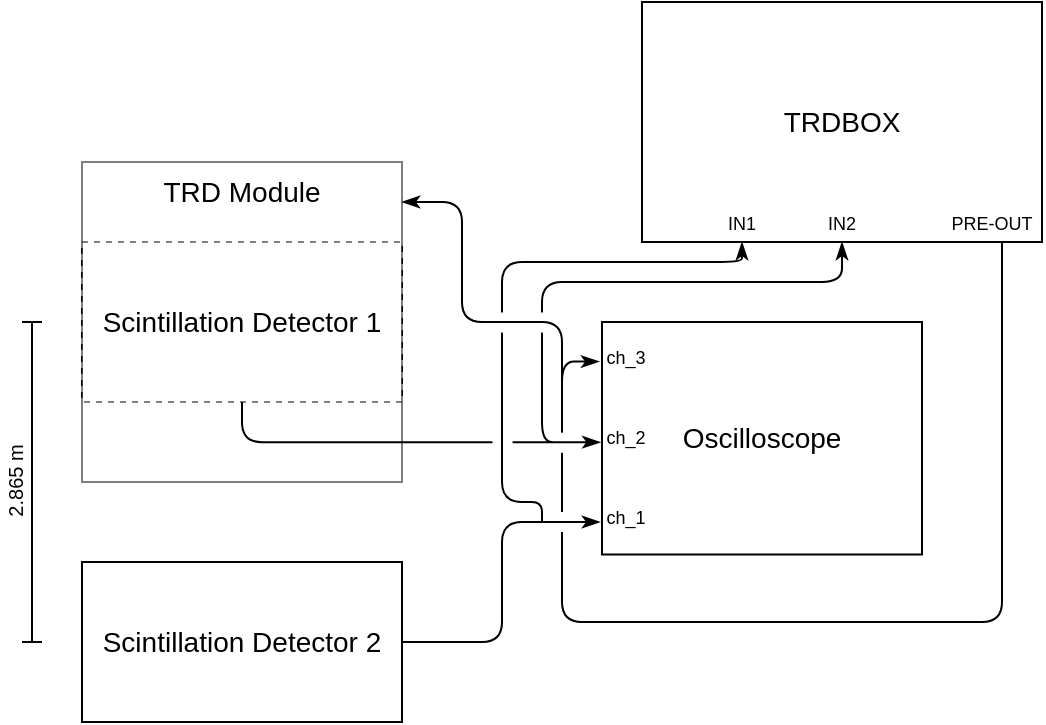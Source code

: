 <mxfile version="15.4.0" type="device"><diagram id="OW72HA3mGzNmAhOwVQxD" name="Page-1"><mxGraphModel dx="434" dy="326" grid="1" gridSize="10" guides="1" tooltips="1" connect="1" arrows="1" fold="1" page="1" pageScale="1" pageWidth="827" pageHeight="1169" math="0" shadow="0"><root><mxCell id="0"/><mxCell id="1" parent="0"/><mxCell id="4iyiJ_D4sLEa0eo1PYF6-5" value="&lt;font style=&quot;font-size: 14px&quot;&gt;Scintillation Detector 2&lt;/font&gt;" style="rounded=0;whiteSpace=wrap;html=1;shadow=0;sketch=0;" parent="1" vertex="1"><mxGeometry x="80" y="320" width="160" height="80" as="geometry"/></mxCell><mxCell id="4iyiJ_D4sLEa0eo1PYF6-7" value="" style="rounded=0;whiteSpace=wrap;html=1;shadow=0;sketch=0;dashed=1;" parent="1" vertex="1"><mxGeometry x="80" y="160" width="160" height="80" as="geometry"/></mxCell><mxCell id="4iyiJ_D4sLEa0eo1PYF6-9" value="" style="whiteSpace=wrap;html=1;aspect=fixed;rounded=0;shadow=0;sketch=0;fillColor=default;opacity=50;" parent="1" vertex="1"><mxGeometry x="80" y="120" width="160" height="160" as="geometry"/></mxCell><mxCell id="4iyiJ_D4sLEa0eo1PYF6-11" value="" style="shape=crossbar;whiteSpace=wrap;html=1;rounded=1;direction=south;shadow=0;sketch=0;strokeWidth=1;" parent="1" vertex="1"><mxGeometry x="50" y="200" width="10" height="160" as="geometry"/></mxCell><mxCell id="4iyiJ_D4sLEa0eo1PYF6-12" value="&lt;font style=&quot;font-size: 10px&quot;&gt;2.865&amp;nbsp;m&lt;/font&gt;" style="text;html=1;strokeColor=none;fillColor=none;align=center;verticalAlign=middle;whiteSpace=wrap;rounded=0;shadow=0;sketch=0;rotation=-90;" parent="1" vertex="1"><mxGeometry x="32.5" y="276.25" width="27.5" height="7.5" as="geometry"/></mxCell><mxCell id="4iyiJ_D4sLEa0eo1PYF6-20" value="&lt;font style=&quot;font-size: 14px&quot;&gt;Oscilloscope&lt;/font&gt;" style="rounded=0;whiteSpace=wrap;html=1;shadow=0;sketch=0;strokeWidth=1;" parent="1" vertex="1"><mxGeometry x="340" y="200" width="160" height="116.25" as="geometry"/></mxCell><mxCell id="4iyiJ_D4sLEa0eo1PYF6-31" style="edgeStyle=orthogonalEdgeStyle;rounded=1;orthogonalLoop=1;jettySize=auto;html=1;endArrow=classicThin;endFill=1;exitX=0.9;exitY=0.999;exitDx=0;exitDy=0;exitPerimeter=0;entryX=-0.009;entryY=0.17;entryDx=0;entryDy=0;entryPerimeter=0;" parent="1" source="4iyiJ_D4sLEa0eo1PYF6-25" target="4iyiJ_D4sLEa0eo1PYF6-20" edge="1"><mxGeometry relative="1" as="geometry"><mxPoint x="540" y="160" as="sourcePoint"/><mxPoint x="260" y="280" as="targetPoint"/><Array as="points"><mxPoint x="540" y="350"/><mxPoint x="320" y="350"/><mxPoint x="320" y="220"/></Array></mxGeometry></mxCell><mxCell id="4iyiJ_D4sLEa0eo1PYF6-40" style="edgeStyle=orthogonalEdgeStyle;rounded=1;orthogonalLoop=1;jettySize=auto;html=1;exitX=0.5;exitY=1;exitDx=0;exitDy=0;startArrow=classicThin;startFill=1;endArrow=none;endFill=0;" parent="1" source="4iyiJ_D4sLEa0eo1PYF6-25" edge="1"><mxGeometry relative="1" as="geometry"><mxPoint x="320" y="260" as="targetPoint"/><Array as="points"><mxPoint x="460" y="180"/><mxPoint x="310" y="180"/><mxPoint x="310" y="260"/></Array></mxGeometry></mxCell><mxCell id="4iyiJ_D4sLEa0eo1PYF6-25" value="&lt;font style=&quot;font-size: 14px&quot;&gt;TRDBOX&lt;/font&gt;" style="rounded=0;whiteSpace=wrap;html=1;shadow=0;sketch=0;strokeWidth=1;" parent="1" vertex="1"><mxGeometry x="360" y="40" width="200" height="120" as="geometry"/></mxCell><mxCell id="4iyiJ_D4sLEa0eo1PYF6-32" value="&lt;font style=&quot;font-size: 9px&quot;&gt;ch_1&lt;/font&gt;" style="text;html=1;strokeColor=none;fillColor=none;align=center;verticalAlign=middle;whiteSpace=wrap;rounded=0;shadow=0;sketch=0;" parent="1" vertex="1"><mxGeometry x="332" y="286.75" width="40" height="20" as="geometry"/></mxCell><mxCell id="4iyiJ_D4sLEa0eo1PYF6-35" value="&lt;font style=&quot;font-size: 9px&quot;&gt;ch_2&lt;/font&gt;" style="text;html=1;strokeColor=none;fillColor=none;align=center;verticalAlign=middle;whiteSpace=wrap;rounded=0;shadow=0;sketch=0;" parent="1" vertex="1"><mxGeometry x="332" y="247.13" width="40" height="20" as="geometry"/></mxCell><mxCell id="4iyiJ_D4sLEa0eo1PYF6-36" value="&lt;font style=&quot;font-size: 9px&quot;&gt;ch_3&lt;/font&gt;" style="text;html=1;strokeColor=none;fillColor=none;align=center;verticalAlign=middle;whiteSpace=wrap;rounded=0;shadow=0;sketch=0;" parent="1" vertex="1"><mxGeometry x="332" y="207" width="40" height="20" as="geometry"/></mxCell><mxCell id="4iyiJ_D4sLEa0eo1PYF6-43" value="" style="rounded=0;whiteSpace=wrap;html=1;shadow=0;sketch=0;strokeWidth=0;strokeColor=#FFFFFF;" parent="1" vertex="1"><mxGeometry x="285" y="299.75" width="10" height="10" as="geometry"/></mxCell><mxCell id="4iyiJ_D4sLEa0eo1PYF6-37" value="&lt;font style=&quot;font-size: 9px&quot;&gt;PRE-OUT&lt;br&gt;&lt;/font&gt;" style="text;html=1;strokeColor=none;fillColor=none;align=center;verticalAlign=middle;whiteSpace=wrap;rounded=0;shadow=0;sketch=0;" parent="1" vertex="1"><mxGeometry x="510" y="140" width="50" height="20" as="geometry"/></mxCell><mxCell id="4iyiJ_D4sLEa0eo1PYF6-46" value="" style="rounded=0;whiteSpace=wrap;html=1;shadow=0;sketch=0;strokeWidth=0;strokeColor=#FFFFFF;" parent="1" vertex="1"><mxGeometry x="315" y="255.13" width="10" height="10" as="geometry"/></mxCell><mxCell id="4iyiJ_D4sLEa0eo1PYF6-47" style="edgeStyle=orthogonalEdgeStyle;rounded=1;orthogonalLoop=1;jettySize=auto;html=1;exitX=0.5;exitY=1;exitDx=0;exitDy=0;startArrow=none;startFill=0;endArrow=classicThin;endFill=1;entryX=-0.005;entryY=0.517;entryDx=0;entryDy=0;entryPerimeter=0;" parent="1" source="4iyiJ_D4sLEa0eo1PYF6-7" target="4iyiJ_D4sLEa0eo1PYF6-20" edge="1"><mxGeometry relative="1" as="geometry"><mxPoint x="330" y="260" as="targetPoint"/><Array as="points"><mxPoint x="160" y="260"/></Array></mxGeometry></mxCell><mxCell id="4iyiJ_D4sLEa0eo1PYF6-50" value="&lt;font style=&quot;font-size: 9px&quot;&gt;IN2&lt;br&gt;&lt;/font&gt;" style="text;html=1;strokeColor=none;fillColor=none;align=center;verticalAlign=middle;whiteSpace=wrap;rounded=0;shadow=0;sketch=0;" parent="1" vertex="1"><mxGeometry x="450" y="140" width="20" height="20" as="geometry"/></mxCell><mxCell id="4iyiJ_D4sLEa0eo1PYF6-51" value="&lt;font style=&quot;font-size: 9px&quot;&gt;IN1&lt;br&gt;&lt;/font&gt;" style="text;html=1;strokeColor=none;fillColor=none;align=center;verticalAlign=middle;whiteSpace=wrap;rounded=0;shadow=0;sketch=0;" parent="1" vertex="1"><mxGeometry x="400" y="140" width="20" height="20" as="geometry"/></mxCell><mxCell id="4iyiJ_D4sLEa0eo1PYF6-45" value="" style="rounded=0;whiteSpace=wrap;html=1;shadow=0;sketch=0;strokeWidth=0;strokeColor=#FFFFFF;" parent="1" vertex="1"><mxGeometry x="285" y="195" width="10" height="10" as="geometry"/></mxCell><mxCell id="4iyiJ_D4sLEa0eo1PYF6-55" value="" style="rounded=0;whiteSpace=wrap;html=1;shadow=0;sketch=0;strokeWidth=0;strokeColor=#FFFFFF;" parent="1" vertex="1"><mxGeometry x="305" y="195" width="10" height="10" as="geometry"/></mxCell><mxCell id="4iyiJ_D4sLEa0eo1PYF6-56" value="" style="rounded=0;whiteSpace=wrap;html=1;shadow=0;sketch=0;strokeWidth=0;strokeColor=#FFFFFF;" parent="1" vertex="1"><mxGeometry x="285" y="255.13" width="10" height="10" as="geometry"/></mxCell><mxCell id="4iyiJ_D4sLEa0eo1PYF6-41" style="edgeStyle=orthogonalEdgeStyle;orthogonalLoop=1;jettySize=auto;html=1;exitX=0.25;exitY=1;exitDx=0;exitDy=0;startArrow=classicThin;startFill=1;endArrow=none;endFill=0;rounded=1;" parent="1" source="4iyiJ_D4sLEa0eo1PYF6-25" edge="1"><mxGeometry relative="1" as="geometry"><mxPoint x="310" y="300" as="targetPoint"/><Array as="points"><mxPoint x="410" y="170"/><mxPoint x="290" y="170"/><mxPoint x="290" y="290"/></Array></mxGeometry></mxCell><mxCell id="4iyiJ_D4sLEa0eo1PYF6-57" value="" style="rounded=0;whiteSpace=wrap;html=1;shadow=0;sketch=0;strokeWidth=0;strokeColor=#FFFFFF;" parent="1" vertex="1"><mxGeometry x="285" y="195" width="10" height="10" as="geometry"/></mxCell><mxCell id="4iyiJ_D4sLEa0eo1PYF6-38" style="edgeStyle=orthogonalEdgeStyle;rounded=1;orthogonalLoop=1;jettySize=auto;html=1;endArrow=none;endFill=0;startArrow=classicThin;startFill=1;exitX=1;exitY=0.125;exitDx=0;exitDy=0;exitPerimeter=0;" parent="1" source="4iyiJ_D4sLEa0eo1PYF6-9" edge="1"><mxGeometry relative="1" as="geometry"><mxPoint x="320" y="230" as="targetPoint"/><Array as="points"><mxPoint x="270" y="140"/><mxPoint x="270" y="200"/><mxPoint x="320" y="200"/></Array><mxPoint x="260" y="170" as="sourcePoint"/></mxGeometry></mxCell><mxCell id="4iyiJ_D4sLEa0eo1PYF6-58" value="" style="rounded=0;whiteSpace=wrap;html=1;shadow=0;sketch=0;strokeWidth=0;strokeColor=#FFFFFF;" parent="1" vertex="1"><mxGeometry x="315" y="294.75" width="10" height="10" as="geometry"/></mxCell><mxCell id="4iyiJ_D4sLEa0eo1PYF6-49" style="edgeStyle=orthogonalEdgeStyle;rounded=1;orthogonalLoop=1;jettySize=auto;html=1;exitX=1;exitY=0.5;exitDx=0;exitDy=0;startArrow=none;startFill=0;endArrow=classicThin;endFill=1;" parent="1" source="4iyiJ_D4sLEa0eo1PYF6-5" edge="1"><mxGeometry relative="1" as="geometry"><mxPoint x="339" y="300" as="targetPoint"/><Array as="points"><mxPoint x="290" y="360"/><mxPoint x="290" y="300"/><mxPoint x="339" y="300"/></Array></mxGeometry></mxCell><mxCell id="oQ7qXEaAc4fxnAw067U_-1" value="&lt;font style=&quot;font-size: 14px&quot;&gt;TRD Module&lt;/font&gt;" style="text;html=1;strokeColor=none;fillColor=none;align=center;verticalAlign=middle;whiteSpace=wrap;rounded=0;dashed=1;opacity=50;" parent="1" vertex="1"><mxGeometry x="110" y="120" width="100" height="30" as="geometry"/></mxCell><mxCell id="oQ7qXEaAc4fxnAw067U_-2" value="&lt;font style=&quot;font-size: 14px&quot;&gt;Scintillation Detector 1&lt;/font&gt;" style="text;html=1;strokeColor=none;fillColor=none;align=center;verticalAlign=middle;whiteSpace=wrap;rounded=0;dashed=1;opacity=50;" parent="1" vertex="1"><mxGeometry x="80" y="185" width="160" height="30" as="geometry"/></mxCell></root></mxGraphModel></diagram></mxfile>